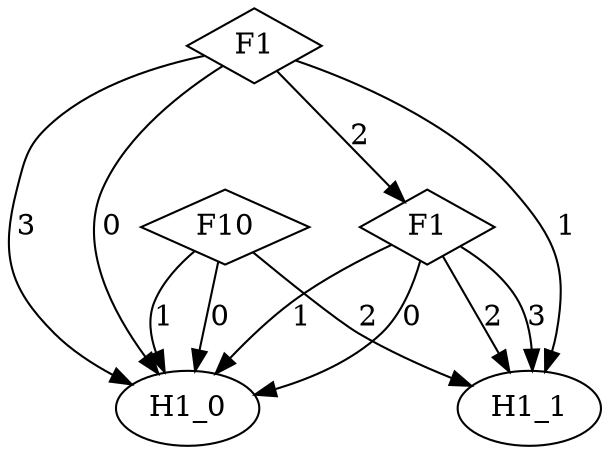digraph {
node [label=H1_1,style=""] H1_1
node [label=H1_1,style=""] H1_1
node [label=H1_0,style=""] H1_0
node [label=H1_0,style=""] H1_0
node [label=H1_1,style=""] H1_1
node [label=H1_0,style=""] H1_0
node [label=H1_0,style=""] H1_0
node [label=H1_0,style=""] H1_0
node [label=H1_1,style=""] H1_1
node [label=H1_0,style=""] H1_0
node [label=F1,shape="diamond",style=""] 2
node [label=F10,shape="diamond",style=""] 1
node [label=F1,shape="diamond",style=""] 0

2 -> H1_1 [label="3"]
2 -> H1_1 [label="2"]
2 -> H1_0 [label="1"]
2 -> H1_0 [label="0"]
1 -> H1_1 [label="2"]
1 -> H1_0 [label="1"]
1 -> H1_0 [label="0"]
0 -> H1_0 [label="3"]
0 -> 2 [label="2"]
0 -> H1_1 [label="1"]
0 -> H1_0 [label="0"]
}